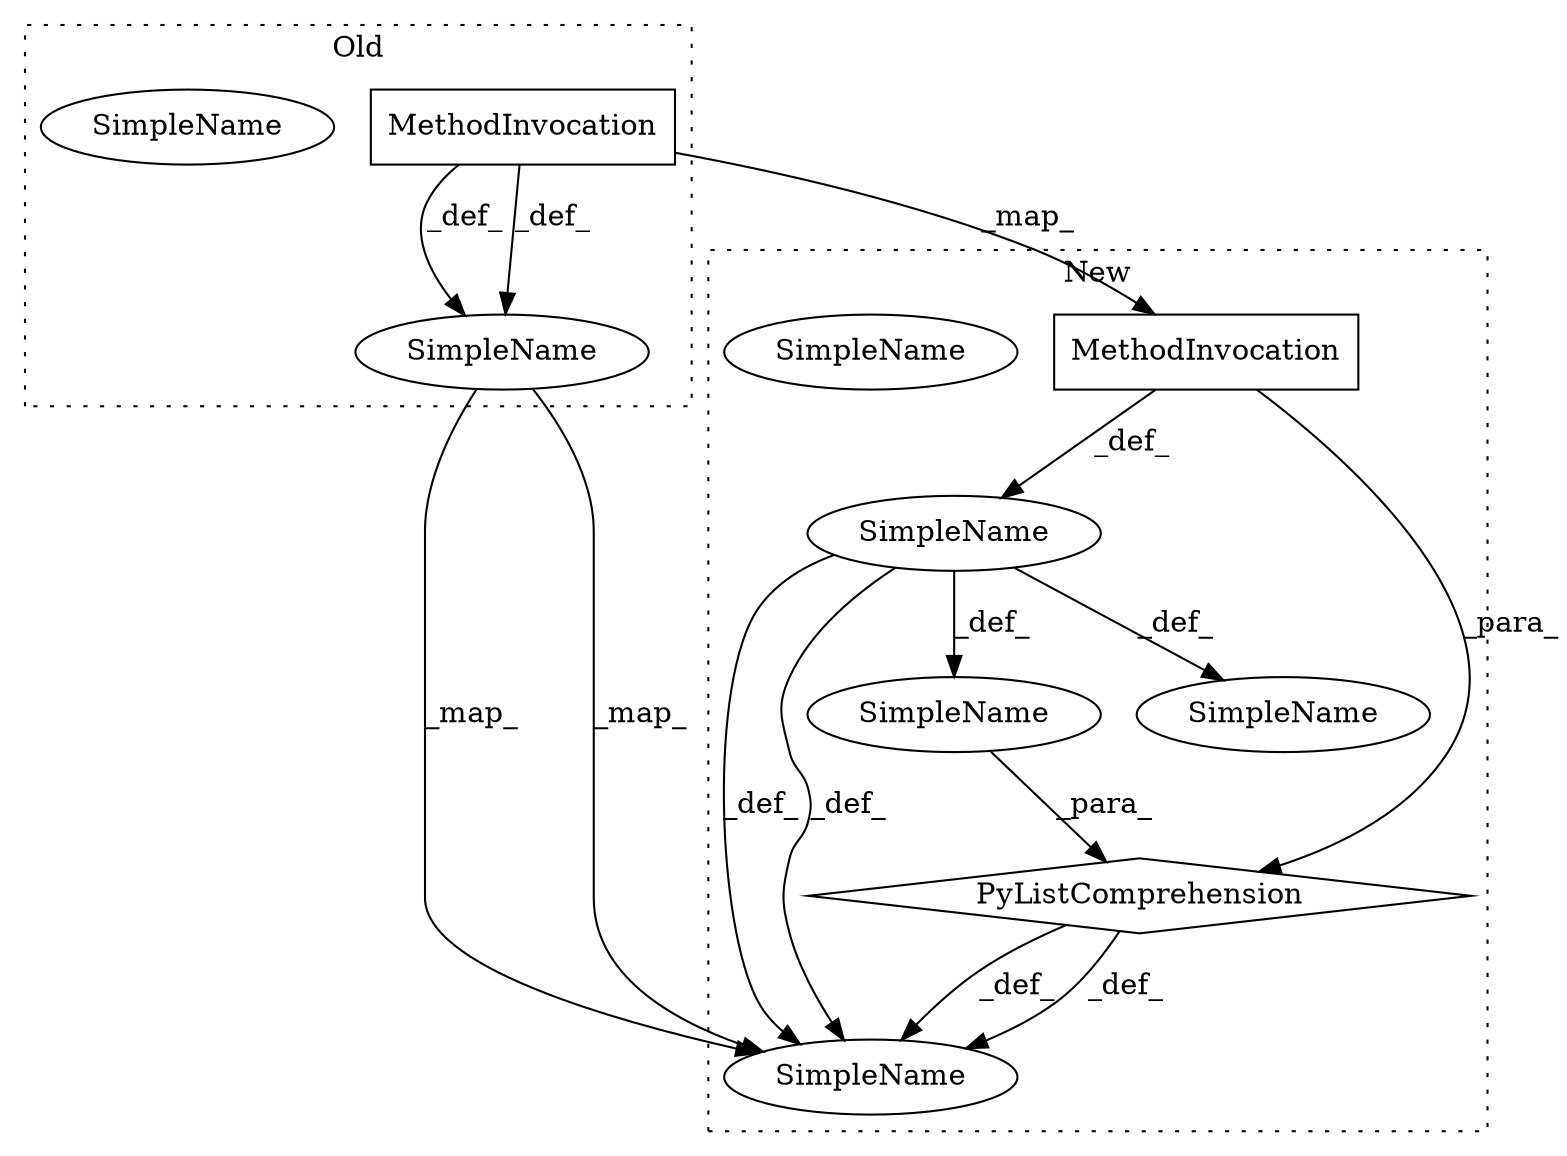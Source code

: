 digraph G {
subgraph cluster0 {
1 [label="MethodInvocation" a="32" s="2068,2086" l="8,1" shape="box"];
7 [label="SimpleName" a="42" s="2058" l="9" shape="ellipse"];
9 [label="SimpleName" a="42" s="2058" l="9" shape="ellipse"];
label = "Old";
style="dotted";
}
subgraph cluster1 {
2 [label="MethodInvocation" a="32" s="2037,2055" l="8,1" shape="box"];
3 [label="SimpleName" a="42" s="" l="" shape="ellipse"];
4 [label="SimpleName" a="42" s="1947" l="9" shape="ellipse"];
5 [label="SimpleName" a="42" s="1947" l="9" shape="ellipse"];
6 [label="SimpleName" a="42" s="" l="" shape="ellipse"];
8 [label="SimpleName" a="42" s="2033" l="1" shape="ellipse"];
10 [label="PyListComprehension" a="109" s="1968" l="126" shape="diamond"];
label = "New";
style="dotted";
}
1 -> 9 [label="_def_"];
1 -> 2 [label="_map_"];
1 -> 9 [label="_def_"];
2 -> 3 [label="_def_"];
2 -> 10 [label="_para_"];
3 -> 8 [label="_def_"];
3 -> 5 [label="_def_"];
3 -> 5 [label="_def_"];
3 -> 6 [label="_def_"];
6 -> 10 [label="_para_"];
9 -> 5 [label="_map_"];
9 -> 5 [label="_map_"];
10 -> 5 [label="_def_"];
10 -> 5 [label="_def_"];
}